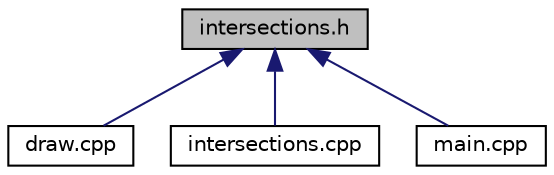 digraph "intersections.h"
{
  edge [fontname="Helvetica",fontsize="10",labelfontname="Helvetica",labelfontsize="10"];
  node [fontname="Helvetica",fontsize="10",shape=record];
  Node1 [label="intersections.h",height=0.2,width=0.4,color="black", fillcolor="grey75", style="filled", fontcolor="black"];
  Node1 -> Node2 [dir="back",color="midnightblue",fontsize="10",style="solid"];
  Node2 [label="draw.cpp",height=0.2,width=0.4,color="black", fillcolor="white", style="filled",URL="$draw_8cpp.html"];
  Node1 -> Node3 [dir="back",color="midnightblue",fontsize="10",style="solid"];
  Node3 [label="intersections.cpp",height=0.2,width=0.4,color="black", fillcolor="white", style="filled",URL="$intersections_8cpp.html"];
  Node1 -> Node4 [dir="back",color="midnightblue",fontsize="10",style="solid"];
  Node4 [label="main.cpp",height=0.2,width=0.4,color="black", fillcolor="white", style="filled",URL="$main_8cpp.html"];
}
